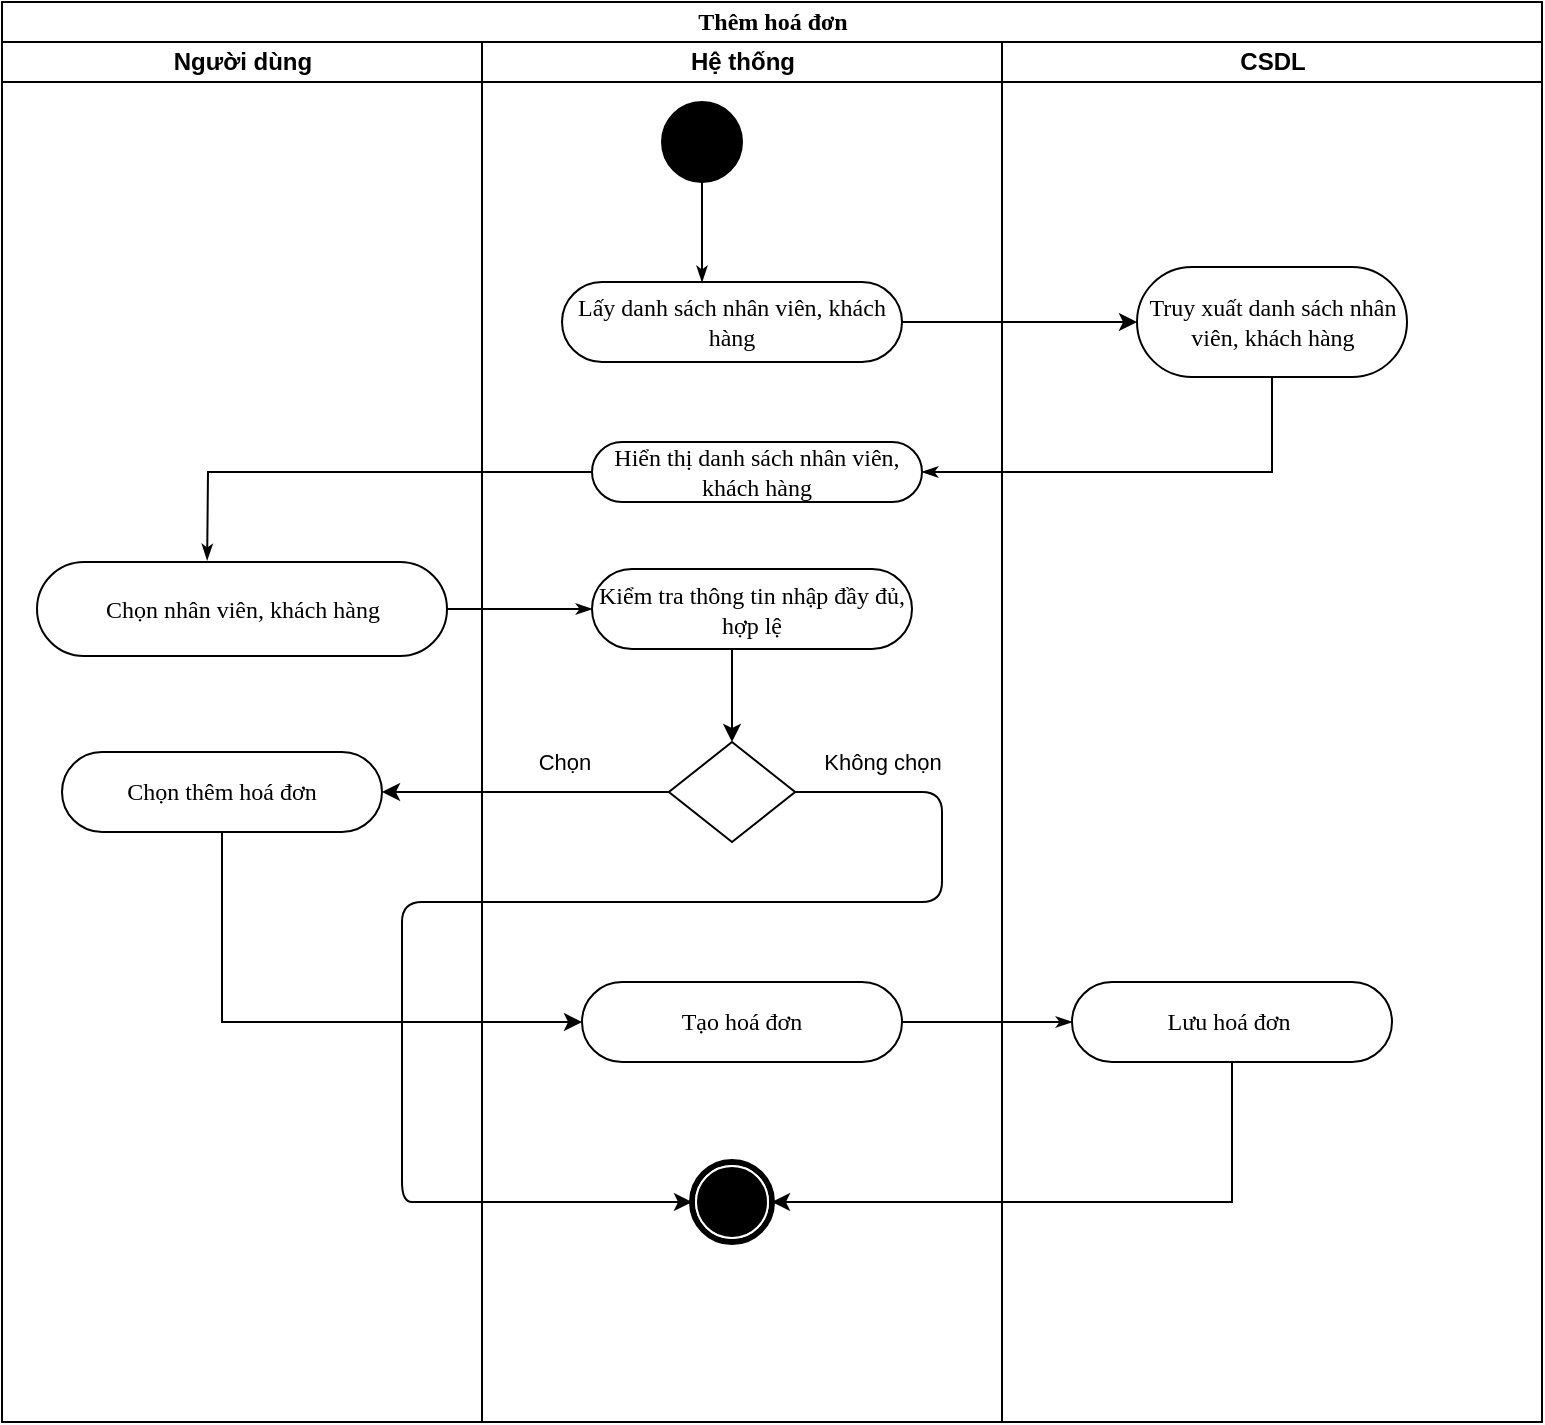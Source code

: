 <mxfile version="13.3.5" type="google"><diagram name="Page-1" id="0783ab3e-0a74-02c8-0abd-f7b4e66b4bec"><mxGraphModel dx="-14" dy="332" grid="1" gridSize="10" guides="1" tooltips="1" connect="1" arrows="1" fold="1" page="1" pageScale="1" pageWidth="850" pageHeight="1100" background="#ffffff" math="0" shadow="0"><root><mxCell id="0"/><mxCell id="1" parent="0"/><mxCell id="gefwrl6oMKEPlUHKGCeb-1" value="Thêm hoá đơn" style="swimlane;html=1;childLayout=stackLayout;startSize=20;rounded=0;shadow=0;comic=0;labelBackgroundColor=none;strokeWidth=1;fontFamily=Verdana;fontSize=12;align=center;" parent="1" vertex="1"><mxGeometry x="910" y="50" width="770" height="710" as="geometry"/></mxCell><mxCell id="gefwrl6oMKEPlUHKGCeb-2" value="" style="endArrow=classic;html=1;exitX=1;exitY=0.5;exitDx=0;exitDy=0;entryX=0;entryY=0.5;entryDx=0;entryDy=0;" parent="gefwrl6oMKEPlUHKGCeb-1" source="gefwrl6oMKEPlUHKGCeb-15" target="gefwrl6oMKEPlUHKGCeb-33" edge="1"><mxGeometry width="50" height="50" relative="1" as="geometry"><mxPoint x="250" y="250" as="sourcePoint"/><mxPoint x="300" y="200" as="targetPoint"/></mxGeometry></mxCell><mxCell id="gefwrl6oMKEPlUHKGCeb-3" value="Người dùng" style="swimlane;html=1;startSize=20;" parent="gefwrl6oMKEPlUHKGCeb-1" vertex="1"><mxGeometry y="20" width="240" height="690" as="geometry"/></mxCell><mxCell id="gefwrl6oMKEPlUHKGCeb-5" value="Chọn nhân viên, khách hàng" style="rounded=1;whiteSpace=wrap;html=1;shadow=0;comic=0;labelBackgroundColor=none;strokeWidth=1;fontFamily=Verdana;fontSize=12;align=center;arcSize=50;" parent="gefwrl6oMKEPlUHKGCeb-3" vertex="1"><mxGeometry x="17.5" y="260" width="205" height="47" as="geometry"/></mxCell><mxCell id="gefwrl6oMKEPlUHKGCeb-7" value="Chọn thêm hoá đơn" style="rounded=1;whiteSpace=wrap;html=1;shadow=0;comic=0;labelBackgroundColor=none;strokeWidth=1;fontFamily=Verdana;fontSize=12;align=center;arcSize=50;" parent="gefwrl6oMKEPlUHKGCeb-3" vertex="1"><mxGeometry x="30" y="355" width="160" height="40" as="geometry"/></mxCell><mxCell id="gefwrl6oMKEPlUHKGCeb-8" value="Hệ thống" style="swimlane;html=1;startSize=20;" parent="gefwrl6oMKEPlUHKGCeb-1" vertex="1"><mxGeometry x="240" y="20" width="260.0" height="690" as="geometry"/></mxCell><mxCell id="gefwrl6oMKEPlUHKGCeb-11" value="" style="shape=mxgraph.bpmn.shape;html=1;verticalLabelPosition=bottom;labelBackgroundColor=#ffffff;verticalAlign=top;perimeter=ellipsePerimeter;outline=end;symbol=terminate;rounded=0;shadow=0;comic=0;strokeWidth=1;fontFamily=Verdana;fontSize=12;align=center;" parent="gefwrl6oMKEPlUHKGCeb-8" vertex="1"><mxGeometry x="105" y="560" width="40" height="40" as="geometry"/></mxCell><mxCell id="gefwrl6oMKEPlUHKGCeb-24" value="Tạo hoá đơn&lt;span style=&quot;color: rgba(0 , 0 , 0 , 0) ; font-family: monospace ; font-size: 0px&quot;&gt;%3CmxGraphModel%3E%3Croot%3E%3CmxCell%20id%3D%220%22%2F%3E%3CmxCell%20id%3D%221%22%20parent%3D%220%22%2F%3E%3CmxCell%20id%3D%222%22%20value%3D%22X%C3%A1c%20nh%E1%BA%ADn%20th%C3%B4ng%20tin%20ho%C3%A1%20%C4%91%C6%A1n%22%20style%3D%22rounded%3D1%3BwhiteSpace%3Dwrap%3Bhtml%3D1%3Bshadow%3D0%3Bcomic%3D0%3BlabelBackgroundColor%3Dnone%3BstrokeWidth%3D1%3BfontFamily%3DVerdana%3BfontSize%3D12%3Balign%3Dcenter%3BarcSize%3D50%3B%22%20vertex%3D%221%22%20parent%3D%221%22%3E%3CmxGeometry%20x%3D%22120%22%20y%3D%22770%22%20width%3D%22160%22%20height%3D%2240%22%20as%3D%22geometry%22%2F%3E%3C%2FmxCell%3E%3C%2Froot%3E%3C%2FmxGraphModel%3E&lt;/span&gt;" style="rounded=1;whiteSpace=wrap;html=1;shadow=0;comic=0;labelBackgroundColor=none;strokeWidth=1;fontFamily=Verdana;fontSize=12;align=center;arcSize=50;" parent="gefwrl6oMKEPlUHKGCeb-8" vertex="1"><mxGeometry x="50" y="470" width="160" height="40" as="geometry"/></mxCell><mxCell id="gefwrl6oMKEPlUHKGCeb-15" value="&lt;font style=&quot;font-size: 12px&quot;&gt;Lấy danh sách nhân viên, khách hàng&lt;/font&gt;" style="rounded=1;whiteSpace=wrap;html=1;shadow=0;comic=0;labelBackgroundColor=none;strokeWidth=1;fontFamily=Verdana;fontSize=12;align=center;arcSize=50;" parent="gefwrl6oMKEPlUHKGCeb-8" vertex="1"><mxGeometry x="40" y="120" width="170" height="40" as="geometry"/></mxCell><mxCell id="gefwrl6oMKEPlUHKGCeb-18" value="" style="ellipse;whiteSpace=wrap;html=1;rounded=0;shadow=0;comic=0;labelBackgroundColor=none;strokeWidth=1;fillColor=#000000;fontFamily=Verdana;fontSize=12;align=center;" parent="gefwrl6oMKEPlUHKGCeb-8" vertex="1"><mxGeometry x="90" y="30" width="40" height="40" as="geometry"/></mxCell><mxCell id="gefwrl6oMKEPlUHKGCeb-19" style="edgeStyle=orthogonalEdgeStyle;rounded=0;html=1;labelBackgroundColor=none;startArrow=none;startFill=0;startSize=5;endArrow=classicThin;endFill=1;endSize=5;jettySize=auto;orthogonalLoop=1;strokeWidth=1;fontFamily=Verdana;fontSize=12" parent="gefwrl6oMKEPlUHKGCeb-8" source="gefwrl6oMKEPlUHKGCeb-18" target="gefwrl6oMKEPlUHKGCeb-15" edge="1"><mxGeometry relative="1" as="geometry"><Array as="points"><mxPoint x="110" y="125"/><mxPoint x="110" y="125"/></Array></mxGeometry></mxCell><mxCell id="gefwrl6oMKEPlUHKGCeb-13" value="" style="rhombus;whiteSpace=wrap;html=1;" parent="gefwrl6oMKEPlUHKGCeb-8" vertex="1"><mxGeometry x="93.44" y="350" width="63.12" height="50" as="geometry"/></mxCell><mxCell id="gefwrl6oMKEPlUHKGCeb-21" value="&lt;font style=&quot;font-size: 12px&quot;&gt;Hiển thị danh sách nhân viên, khách hàng&lt;/font&gt;" style="rounded=1;whiteSpace=wrap;html=1;shadow=0;comic=0;labelBackgroundColor=none;strokeWidth=1;fontFamily=Verdana;fontSize=12;align=center;arcSize=50;" parent="gefwrl6oMKEPlUHKGCeb-8" vertex="1"><mxGeometry x="55" y="200" width="165" height="30" as="geometry"/></mxCell><mxCell id="gefwrl6oMKEPlUHKGCeb-22" value="Kiểm tra thông tin nhập đầy đủ, hợp lệ&lt;span style=&quot;color: rgba(0 , 0 , 0 , 0) ; font-family: monospace ; font-size: 0px&quot;&gt;%3CmxGraphModel%3E%3Croot%3E%3CmxCell%20id%3D%220%22%2F%3E%3CmxCell%20id%3D%221%22%20parent%3D%220%22%2F%3E%3CmxCell%20id%3D%222%22%20style%3D%22rounded%3D0%3Bhtml%3D1%3BlabelBackgroundColor%3Dnone%3BstartArrow%3Dnone%3BstartFill%3D0%3BstartSize%3D5%3BendArrow%3DclassicThin%3BendFill%3D1%3BendSize%3D5%3BjettySize%3Dauto%3BorthogonalLoop%3D1%3BstrokeWidth%3D1%3BfontFamily%3DVerdana%3BfontSize%3D12%3BexitX%3D1%3BexitY%3D0.5%3BexitDx%3D0%3BexitDy%3D0%3BentryX%3D1%3BentryY%3D0.5%3BentryDx%3D0%3BentryDy%3D0%3B%22%20edge%3D%221%22%20parent%3D%221%22%3E%3CmxGeometry%20relative%3D%221%22%20as%3D%22geometry%22%3E%3CmxPoint%20x%3D%22473.13%22%20y%3D%22624.5%22%20as%3D%22sourcePoint%22%2F%3E%3CmxPoint%20x%3D%22280%22%20y%3D%22790%22%20as%3D%22targetPoint%22%2F%3E%3CArray%20as%3D%22points%22%3E%3CmxPoint%20x%3D%22620%22%20y%3D%22625%22%2F%3E%3CmxPoint%20x%3D%22620%22%20y%3D%22790%22%2F%3E%3C%2FArray%3E%3C%2FmxGeometry%3E%3C%2FmxCell%3E%3C%2Froot%3E%3C%2FmxGraphModel%3E&lt;/span&gt;" style="rounded=1;whiteSpace=wrap;html=1;shadow=0;comic=0;labelBackgroundColor=none;strokeWidth=1;fontFamily=Verdana;fontSize=12;align=center;arcSize=50;" parent="gefwrl6oMKEPlUHKGCeb-8" vertex="1"><mxGeometry x="55" y="263.5" width="160" height="40" as="geometry"/></mxCell><mxCell id="gefwrl6oMKEPlUHKGCeb-23" value="" style="edgeStyle=orthogonalEdgeStyle;rounded=0;orthogonalLoop=1;jettySize=auto;html=1;entryX=0.5;entryY=0;entryDx=0;entryDy=0;" parent="gefwrl6oMKEPlUHKGCeb-8" source="gefwrl6oMKEPlUHKGCeb-22" target="gefwrl6oMKEPlUHKGCeb-13" edge="1"><mxGeometry relative="1" as="geometry"><Array as="points"><mxPoint x="125" y="310"/><mxPoint x="125" y="310"/></Array></mxGeometry></mxCell><mxCell id="gefwrl6oMKEPlUHKGCeb-50" value="" style="endArrow=classic;html=1;exitX=1;exitY=0.5;exitDx=0;exitDy=0;entryX=0;entryY=0.5;entryDx=0;entryDy=0;" parent="gefwrl6oMKEPlUHKGCeb-8" source="gefwrl6oMKEPlUHKGCeb-13" target="gefwrl6oMKEPlUHKGCeb-11" edge="1"><mxGeometry width="50" height="50" relative="1" as="geometry"><mxPoint x="120" y="630" as="sourcePoint"/><mxPoint x="170" y="580" as="targetPoint"/><Array as="points"><mxPoint x="230" y="375"/><mxPoint x="230" y="430"/><mxPoint x="-40" y="430"/><mxPoint x="-40" y="580"/><mxPoint x="-30" y="580"/></Array></mxGeometry></mxCell><mxCell id="gefwrl6oMKEPlUHKGCeb-52" value="Không chọn" style="edgeLabel;html=1;align=center;verticalAlign=middle;resizable=0;points=[];" parent="gefwrl6oMKEPlUHKGCeb-50" vertex="1" connectable="0"><mxGeometry x="-0.588" y="-4" relative="1" as="geometry"><mxPoint x="-15.44" y="-66" as="offset"/></mxGeometry></mxCell><mxCell id="gefwrl6oMKEPlUHKGCeb-26" value="CSDL" style="swimlane;html=1;startSize=20;" parent="gefwrl6oMKEPlUHKGCeb-1" vertex="1"><mxGeometry x="500.0" y="20" width="270" height="690" as="geometry"/></mxCell><mxCell id="gefwrl6oMKEPlUHKGCeb-31" value="Lưu hoá đơn&amp;nbsp;" style="rounded=1;whiteSpace=wrap;html=1;shadow=0;comic=0;labelBackgroundColor=none;strokeWidth=1;fontFamily=Verdana;fontSize=12;align=center;arcSize=50;" parent="gefwrl6oMKEPlUHKGCeb-26" vertex="1"><mxGeometry x="35" y="470" width="160" height="40" as="geometry"/></mxCell><mxCell id="gefwrl6oMKEPlUHKGCeb-33" value="&lt;font style=&quot;font-size: 12px&quot;&gt;Truy xuất danh sách nhân viên, khách hàng&lt;/font&gt;" style="rounded=1;whiteSpace=wrap;html=1;shadow=0;comic=0;labelBackgroundColor=none;strokeWidth=1;fontFamily=Verdana;fontSize=12;align=center;arcSize=50;" parent="gefwrl6oMKEPlUHKGCeb-26" vertex="1"><mxGeometry x="67.5" y="112.5" width="135" height="55" as="geometry"/></mxCell><mxCell id="gefwrl6oMKEPlUHKGCeb-34" style="rounded=0;html=1;labelBackgroundColor=none;startArrow=none;startFill=0;startSize=5;endArrow=classicThin;endFill=1;endSize=5;jettySize=auto;orthogonalLoop=1;strokeWidth=1;fontFamily=Verdana;fontSize=12;entryX=0.415;entryY=-0.02;entryDx=0;entryDy=0;entryPerimeter=0;exitX=0;exitY=0.5;exitDx=0;exitDy=0;" parent="gefwrl6oMKEPlUHKGCeb-1" source="gefwrl6oMKEPlUHKGCeb-21" target="gefwrl6oMKEPlUHKGCeb-5" edge="1"><mxGeometry relative="1" as="geometry"><mxPoint x="295" y="260" as="sourcePoint"/><mxPoint x="633" y="320" as="targetPoint"/><Array as="points"><mxPoint x="138" y="235"/><mxPoint x="103" y="235"/></Array></mxGeometry></mxCell><mxCell id="gefwrl6oMKEPlUHKGCeb-35" style="rounded=0;html=1;labelBackgroundColor=none;startArrow=none;startFill=0;startSize=5;endArrow=classicThin;endFill=1;endSize=5;jettySize=auto;orthogonalLoop=1;strokeWidth=1;fontFamily=Verdana;fontSize=12;exitX=0.5;exitY=1;exitDx=0;exitDy=0;entryX=1;entryY=0.5;entryDx=0;entryDy=0;" parent="gefwrl6oMKEPlUHKGCeb-1" source="gefwrl6oMKEPlUHKGCeb-33" target="gefwrl6oMKEPlUHKGCeb-21" edge="1"><mxGeometry relative="1" as="geometry"><mxPoint x="583.75" y="268" as="sourcePoint"/><mxPoint x="561.25" y="298" as="targetPoint"/><Array as="points"><mxPoint x="635" y="235"/></Array></mxGeometry></mxCell><mxCell id="gefwrl6oMKEPlUHKGCeb-36" style="rounded=0;html=1;labelBackgroundColor=none;startArrow=none;startFill=0;startSize=5;endArrow=classicThin;endFill=1;endSize=5;jettySize=auto;orthogonalLoop=1;strokeWidth=1;fontFamily=Verdana;fontSize=12;entryX=0;entryY=0.5;entryDx=0;entryDy=0;exitX=1;exitY=0.5;exitDx=0;exitDy=0;" parent="gefwrl6oMKEPlUHKGCeb-1" source="gefwrl6oMKEPlUHKGCeb-5" target="gefwrl6oMKEPlUHKGCeb-22" edge="1"><mxGeometry relative="1" as="geometry"><mxPoint x="370" y="450" as="sourcePoint"/><mxPoint x="370" y="530" as="targetPoint"/></mxGeometry></mxCell><mxCell id="gefwrl6oMKEPlUHKGCeb-27" value="" style="edgeStyle=orthogonalEdgeStyle;rounded=0;orthogonalLoop=1;jettySize=auto;html=1;entryX=1;entryY=0.5;entryDx=0;entryDy=0;exitX=0.5;exitY=1;exitDx=0;exitDy=0;" parent="gefwrl6oMKEPlUHKGCeb-1" source="gefwrl6oMKEPlUHKGCeb-31" target="gefwrl6oMKEPlUHKGCeb-11" edge="1"><mxGeometry relative="1" as="geometry"><mxPoint x="710" y="670" as="sourcePoint"/><mxPoint x="690" y="910" as="targetPoint"/><Array as="points"><mxPoint x="615" y="600"/></Array></mxGeometry></mxCell><mxCell id="gefwrl6oMKEPlUHKGCeb-49" value="" style="endArrow=classic;html=1;exitX=0;exitY=0.5;exitDx=0;exitDy=0;entryX=1;entryY=0.5;entryDx=0;entryDy=0;" parent="gefwrl6oMKEPlUHKGCeb-1" source="gefwrl6oMKEPlUHKGCeb-13" target="gefwrl6oMKEPlUHKGCeb-7" edge="1"><mxGeometry width="50" height="50" relative="1" as="geometry"><mxPoint x="360" y="450" as="sourcePoint"/><mxPoint x="410" y="400" as="targetPoint"/></mxGeometry></mxCell><mxCell id="gefwrl6oMKEPlUHKGCeb-51" value="Chọn" style="edgeLabel;html=1;align=center;verticalAlign=middle;resizable=0;points=[];" parent="gefwrl6oMKEPlUHKGCeb-49" vertex="1" connectable="0"><mxGeometry x="-0.406" y="-1" relative="1" as="geometry"><mxPoint x="-10.44" y="-14" as="offset"/></mxGeometry></mxCell><mxCell id="gefwrl6oMKEPlUHKGCeb-4" value="" style="edgeStyle=orthogonalEdgeStyle;rounded=0;orthogonalLoop=1;jettySize=auto;html=1;exitX=0.5;exitY=1;exitDx=0;exitDy=0;entryX=0;entryY=0.5;entryDx=0;entryDy=0;" parent="gefwrl6oMKEPlUHKGCeb-1" source="gefwrl6oMKEPlUHKGCeb-7" target="gefwrl6oMKEPlUHKGCeb-24" edge="1"><mxGeometry relative="1" as="geometry"><mxPoint x="140" y="600" as="sourcePoint"/><mxPoint x="110" y="750" as="targetPoint"/><Array as="points"><mxPoint x="110" y="510"/></Array></mxGeometry></mxCell><mxCell id="gefwrl6oMKEPlUHKGCeb-28" style="rounded=0;html=1;labelBackgroundColor=none;startArrow=none;startFill=0;startSize=5;endArrow=classicThin;endFill=1;endSize=5;jettySize=auto;orthogonalLoop=1;strokeWidth=1;fontFamily=Verdana;fontSize=12;exitX=1;exitY=0.5;exitDx=0;exitDy=0;entryX=0;entryY=0.5;entryDx=0;entryDy=0;" parent="gefwrl6oMKEPlUHKGCeb-1" source="gefwrl6oMKEPlUHKGCeb-24" target="gefwrl6oMKEPlUHKGCeb-31" edge="1"><mxGeometry relative="1" as="geometry"><mxPoint x="480" y="710" as="sourcePoint"/><mxPoint x="541" y="709.5" as="targetPoint"/><Array as="points"/></mxGeometry></mxCell></root></mxGraphModel></diagram></mxfile>